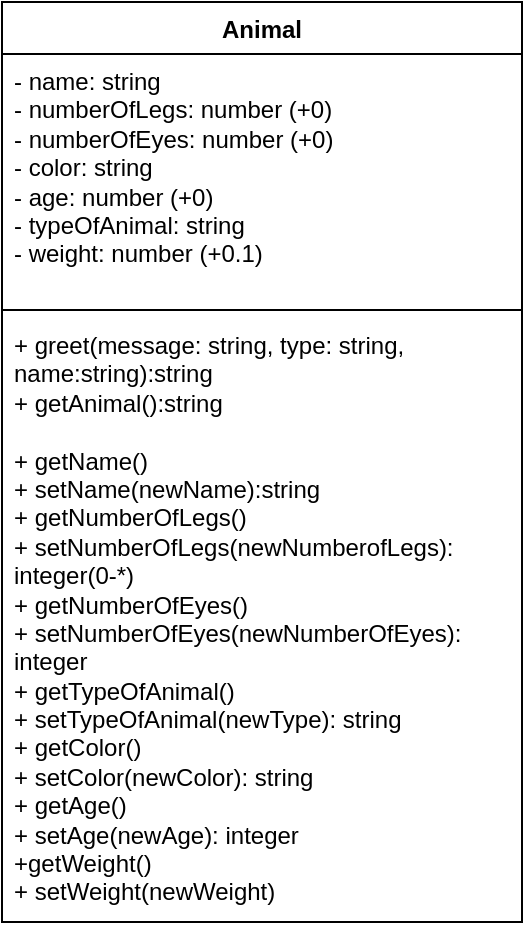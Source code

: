 <mxfile version="24.0.7" type="github">
  <diagram name="Page-1" id="2MS-s6YLC5v6uG3apD_g">
    <mxGraphModel dx="794" dy="458" grid="1" gridSize="10" guides="1" tooltips="1" connect="1" arrows="1" fold="1" page="1" pageScale="1" pageWidth="827" pageHeight="1169" math="0" shadow="0">
      <root>
        <mxCell id="0" />
        <mxCell id="1" parent="0" />
        <mxCell id="e3658H9JQ2eBRHRdhJrN-2" value="Animal" style="swimlane;fontStyle=1;align=center;verticalAlign=top;childLayout=stackLayout;horizontal=1;startSize=26;horizontalStack=0;resizeParent=1;resizeParentMax=0;resizeLast=0;collapsible=1;marginBottom=0;whiteSpace=wrap;html=1;" vertex="1" parent="1">
          <mxGeometry x="290" y="40" width="260" height="460" as="geometry" />
        </mxCell>
        <mxCell id="e3658H9JQ2eBRHRdhJrN-3" value="&lt;div&gt;- name: string&lt;br&gt;&lt;/div&gt;- numberOfLegs: number (+0)&lt;div&gt;- numberOfEyes: number (+0)&lt;/div&gt;&lt;div&gt;- color: string&lt;/div&gt;&lt;div&gt;- age: number (+0)&lt;/div&gt;&lt;div&gt;- typeOfAnimal: string&lt;/div&gt;&lt;div&gt;- weight: number (+0.1)&lt;/div&gt;" style="text;strokeColor=none;fillColor=none;align=left;verticalAlign=top;spacingLeft=4;spacingRight=4;overflow=hidden;rotatable=0;points=[[0,0.5],[1,0.5]];portConstraint=eastwest;whiteSpace=wrap;html=1;" vertex="1" parent="e3658H9JQ2eBRHRdhJrN-2">
          <mxGeometry y="26" width="260" height="124" as="geometry" />
        </mxCell>
        <mxCell id="e3658H9JQ2eBRHRdhJrN-4" value="" style="line;strokeWidth=1;fillColor=none;align=left;verticalAlign=middle;spacingTop=-1;spacingLeft=3;spacingRight=3;rotatable=0;labelPosition=right;points=[];portConstraint=eastwest;strokeColor=inherit;" vertex="1" parent="e3658H9JQ2eBRHRdhJrN-2">
          <mxGeometry y="150" width="260" height="8" as="geometry" />
        </mxCell>
        <mxCell id="e3658H9JQ2eBRHRdhJrN-5" value="+ greet(message: string, type: string, name:string):string&lt;div&gt;+ getAnimal():string&lt;br&gt;&lt;/div&gt;&lt;div&gt;&lt;br&gt;&lt;/div&gt;&lt;div&gt;+ getName()&lt;/div&gt;&lt;div&gt;+ setName(newName):string&lt;/div&gt;&lt;div&gt;+ getNumberOfLegs()&lt;br&gt;&lt;/div&gt;&lt;div&gt;+ setNumberOfLegs(newNumberofLegs): integer(0-*)&lt;/div&gt;&lt;div&gt;+ getNumberOfEyes()&lt;br&gt;&lt;/div&gt;&lt;div&gt;+ setNumberOfEyes(newNumberOfEyes): integer&lt;/div&gt;&lt;div&gt;+ getTypeOfAnimal()&lt;br&gt;&lt;/div&gt;&lt;div&gt;+ setTypeOfAnimal(newType): string&lt;/div&gt;&lt;div&gt;+ getColor()&lt;br&gt;&lt;/div&gt;&lt;div&gt;+ setColor(newColor): string&lt;/div&gt;&lt;div&gt;+ getAge()&lt;/div&gt;&lt;div&gt;+ setAge(newAge): integer&amp;nbsp;&lt;/div&gt;&lt;div&gt;+getWeight()&lt;/div&gt;&lt;div&gt;+ setWeight(newWeight)&lt;/div&gt;&lt;div&gt;&lt;br&gt;&lt;/div&gt;" style="text;strokeColor=none;fillColor=none;align=left;verticalAlign=top;spacingLeft=4;spacingRight=4;overflow=hidden;rotatable=0;points=[[0,0.5],[1,0.5]];portConstraint=eastwest;whiteSpace=wrap;html=1;" vertex="1" parent="e3658H9JQ2eBRHRdhJrN-2">
          <mxGeometry y="158" width="260" height="302" as="geometry" />
        </mxCell>
      </root>
    </mxGraphModel>
  </diagram>
</mxfile>
